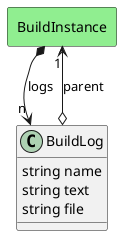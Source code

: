 @startuml

class "BuildLog" as Model {
 string name
 string text
 string file

 
}

rectangle "BuildInstance" as BuildInstance #lightblue {
}

Model o--> "1" BuildInstance : parent




    rectangle "BuildInstance" as BuildInstance #lightgreen {
    }
    
        BuildInstance   *--> "n" Model : "logs"
    

@enduml
